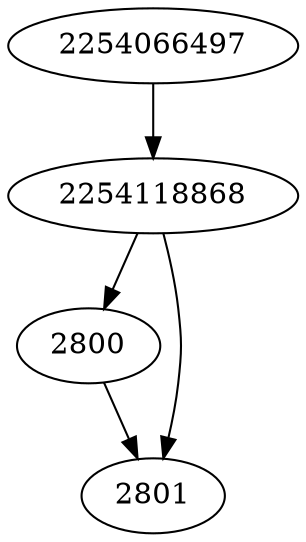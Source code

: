 strict digraph  {
2800;
2254066497;
2254118868;
2801;
2800 -> 2801;
2254066497 -> 2254118868;
2254118868 -> 2800;
2254118868 -> 2801;
}
